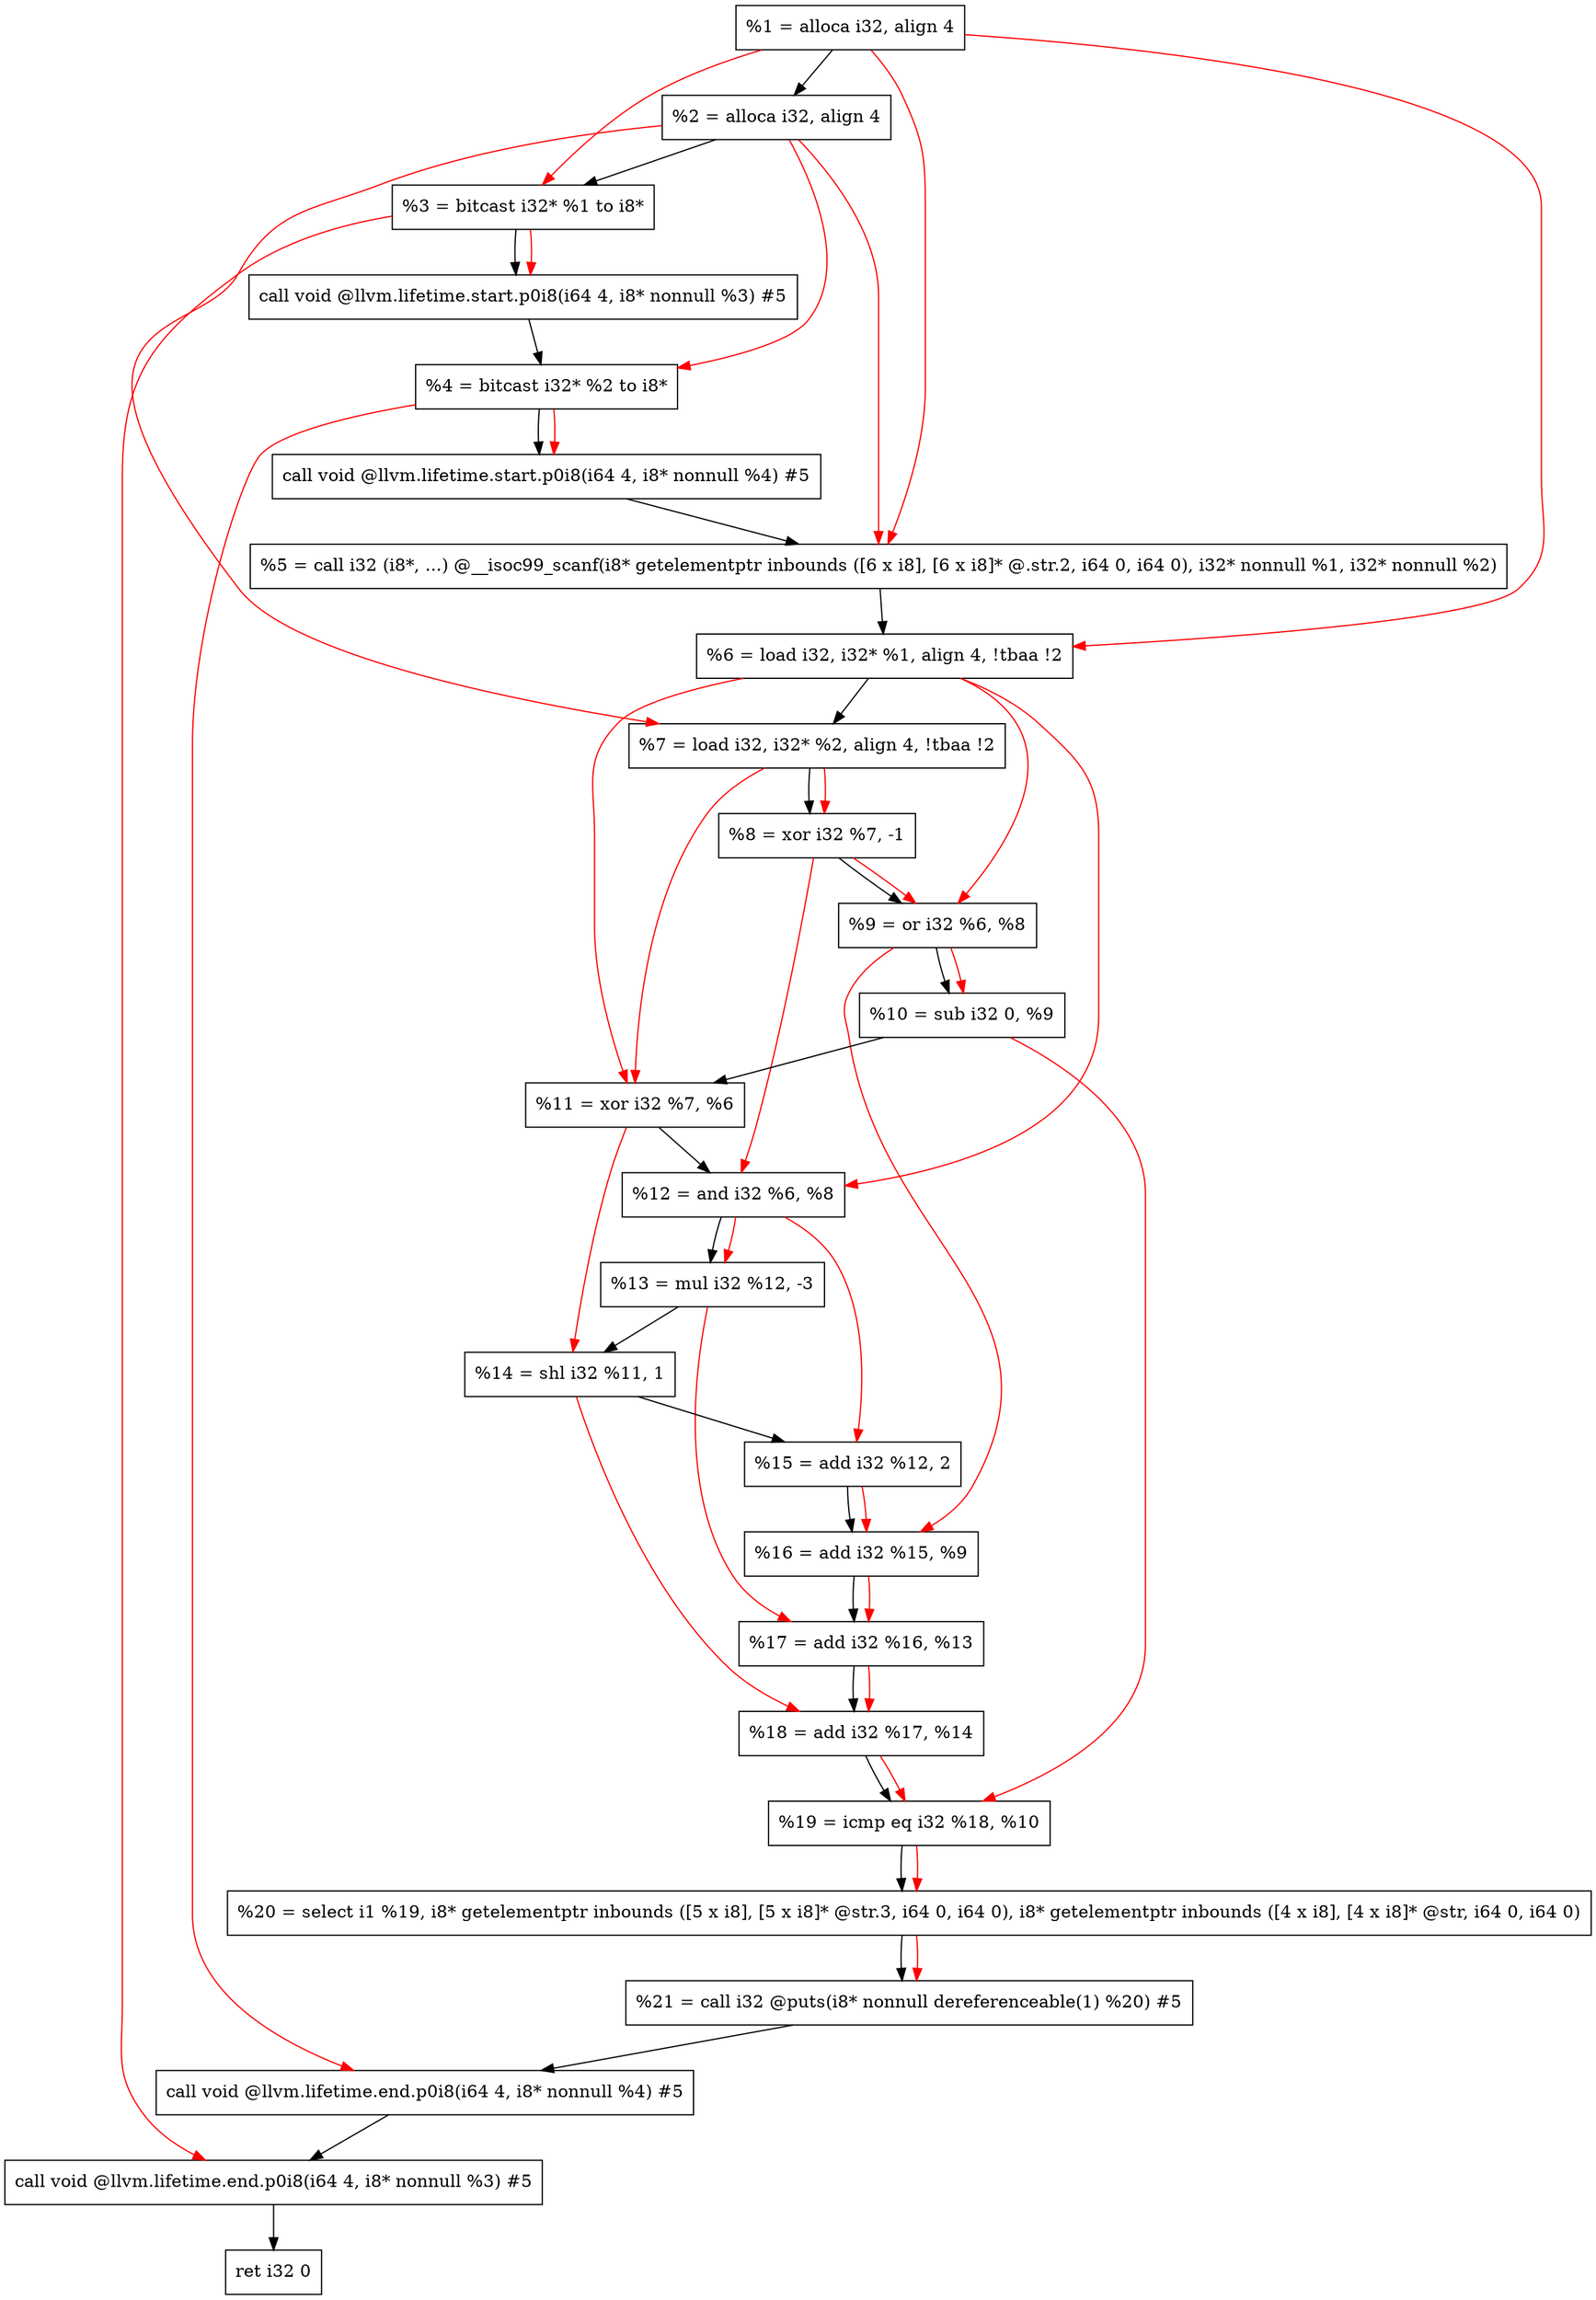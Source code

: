 digraph "DFG for'main' function" {
	Node0x87d5a8[shape=record, label="  %1 = alloca i32, align 4"];
	Node0x87d628[shape=record, label="  %2 = alloca i32, align 4"];
	Node0x87d6b8[shape=record, label="  %3 = bitcast i32* %1 to i8*"];
	Node0x87db18[shape=record, label="  call void @llvm.lifetime.start.p0i8(i64 4, i8* nonnull %3) #5"];
	Node0x87dbf8[shape=record, label="  %4 = bitcast i32* %2 to i8*"];
	Node0x87dd18[shape=record, label="  call void @llvm.lifetime.start.p0i8(i64 4, i8* nonnull %4) #5"];
	Node0x87df50[shape=record, label="  %5 = call i32 (i8*, ...) @__isoc99_scanf(i8* getelementptr inbounds ([6 x i8], [6 x i8]* @.str.2, i64 0, i64 0), i32* nonnull %1, i32* nonnull %2)"];
	Node0x87e008[shape=record, label="  %6 = load i32, i32* %1, align 4, !tbaa !2"];
	Node0x87ef78[shape=record, label="  %7 = load i32, i32* %2, align 4, !tbaa !2"];
	Node0x87f600[shape=record, label="  %8 = xor i32 %7, -1"];
	Node0x87f670[shape=record, label="  %9 = or i32 %6, %8"];
	Node0x87f6e0[shape=record, label="  %10 = sub i32 0, %9"];
	Node0x87f750[shape=record, label="  %11 = xor i32 %7, %6"];
	Node0x87f7c0[shape=record, label="  %12 = and i32 %6, %8"];
	Node0x87f830[shape=record, label="  %13 = mul i32 %12, -3"];
	Node0x87f8a0[shape=record, label="  %14 = shl i32 %11, 1"];
	Node0x87f910[shape=record, label="  %15 = add i32 %12, 2"];
	Node0x87f980[shape=record, label="  %16 = add i32 %15, %9"];
	Node0x87f9f0[shape=record, label="  %17 = add i32 %16, %13"];
	Node0x87fa60[shape=record, label="  %18 = add i32 %17, %14"];
	Node0x87fad0[shape=record, label="  %19 = icmp eq i32 %18, %10"];
	Node0x81e9d8[shape=record, label="  %20 = select i1 %19, i8* getelementptr inbounds ([5 x i8], [5 x i8]* @str.3, i64 0, i64 0), i8* getelementptr inbounds ([4 x i8], [4 x i8]* @str, i64 0, i64 0)"];
	Node0x87fb60[shape=record, label="  %21 = call i32 @puts(i8* nonnull dereferenceable(1) %20) #5"];
	Node0x87fdb8[shape=record, label="  call void @llvm.lifetime.end.p0i8(i64 4, i8* nonnull %4) #5"];
	Node0x87ff18[shape=record, label="  call void @llvm.lifetime.end.p0i8(i64 4, i8* nonnull %3) #5"];
	Node0x87ffd8[shape=record, label="  ret i32 0"];
	Node0x87d5a8 -> Node0x87d628;
	Node0x87d628 -> Node0x87d6b8;
	Node0x87d6b8 -> Node0x87db18;
	Node0x87db18 -> Node0x87dbf8;
	Node0x87dbf8 -> Node0x87dd18;
	Node0x87dd18 -> Node0x87df50;
	Node0x87df50 -> Node0x87e008;
	Node0x87e008 -> Node0x87ef78;
	Node0x87ef78 -> Node0x87f600;
	Node0x87f600 -> Node0x87f670;
	Node0x87f670 -> Node0x87f6e0;
	Node0x87f6e0 -> Node0x87f750;
	Node0x87f750 -> Node0x87f7c0;
	Node0x87f7c0 -> Node0x87f830;
	Node0x87f830 -> Node0x87f8a0;
	Node0x87f8a0 -> Node0x87f910;
	Node0x87f910 -> Node0x87f980;
	Node0x87f980 -> Node0x87f9f0;
	Node0x87f9f0 -> Node0x87fa60;
	Node0x87fa60 -> Node0x87fad0;
	Node0x87fad0 -> Node0x81e9d8;
	Node0x81e9d8 -> Node0x87fb60;
	Node0x87fb60 -> Node0x87fdb8;
	Node0x87fdb8 -> Node0x87ff18;
	Node0x87ff18 -> Node0x87ffd8;
edge [color=red]
	Node0x87d5a8 -> Node0x87d6b8;
	Node0x87d6b8 -> Node0x87db18;
	Node0x87d628 -> Node0x87dbf8;
	Node0x87dbf8 -> Node0x87dd18;
	Node0x87d5a8 -> Node0x87df50;
	Node0x87d628 -> Node0x87df50;
	Node0x87d5a8 -> Node0x87e008;
	Node0x87d628 -> Node0x87ef78;
	Node0x87ef78 -> Node0x87f600;
	Node0x87e008 -> Node0x87f670;
	Node0x87f600 -> Node0x87f670;
	Node0x87f670 -> Node0x87f6e0;
	Node0x87ef78 -> Node0x87f750;
	Node0x87e008 -> Node0x87f750;
	Node0x87e008 -> Node0x87f7c0;
	Node0x87f600 -> Node0x87f7c0;
	Node0x87f7c0 -> Node0x87f830;
	Node0x87f750 -> Node0x87f8a0;
	Node0x87f7c0 -> Node0x87f910;
	Node0x87f910 -> Node0x87f980;
	Node0x87f670 -> Node0x87f980;
	Node0x87f980 -> Node0x87f9f0;
	Node0x87f830 -> Node0x87f9f0;
	Node0x87f9f0 -> Node0x87fa60;
	Node0x87f8a0 -> Node0x87fa60;
	Node0x87fa60 -> Node0x87fad0;
	Node0x87f6e0 -> Node0x87fad0;
	Node0x87fad0 -> Node0x81e9d8;
	Node0x81e9d8 -> Node0x87fb60;
	Node0x87dbf8 -> Node0x87fdb8;
	Node0x87d6b8 -> Node0x87ff18;
}
